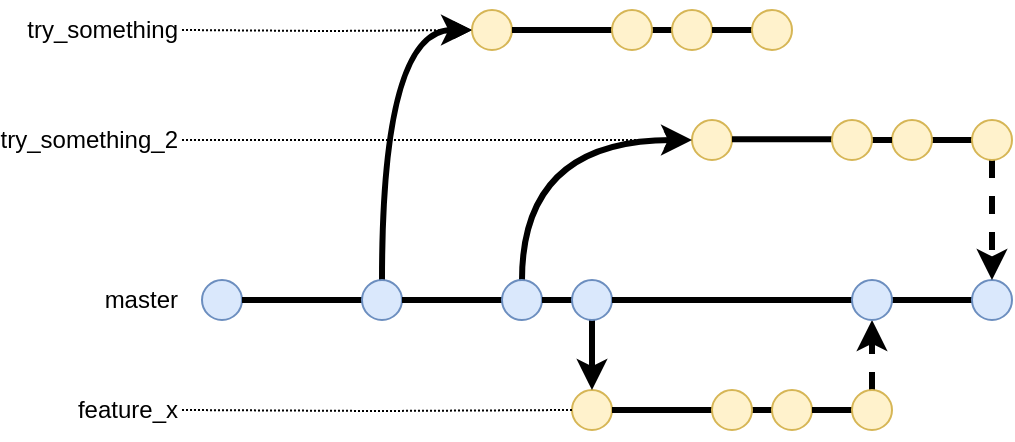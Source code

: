 <mxfile version="25.0.2">
  <diagram name="Page-1" id="3AEyisqIqyRekat88IwF">
    <mxGraphModel dx="637" dy="587" grid="1" gridSize="10" guides="1" tooltips="1" connect="1" arrows="1" fold="1" page="1" pageScale="1" pageWidth="850" pageHeight="1100" math="0" shadow="0">
      <root>
        <mxCell id="0" />
        <mxCell id="1" parent="0" />
        <mxCell id="RW_EFl4ua5fI-EQTaZHF-38" value="" style="endArrow=none;html=1;rounded=0;strokeWidth=3;" edge="1" parent="1" target="RW_EFl4ua5fI-EQTaZHF-36">
          <mxGeometry width="50" height="50" relative="1" as="geometry">
            <mxPoint x="240" y="285" as="sourcePoint" />
            <mxPoint x="760" y="285" as="targetPoint" />
          </mxGeometry>
        </mxCell>
        <mxCell id="RW_EFl4ua5fI-EQTaZHF-36" value="" style="ellipse;whiteSpace=wrap;html=1;aspect=fixed;fillColor=#dae8fc;strokeColor=#6c8ebf;" vertex="1" parent="1">
          <mxGeometry x="210" y="275" width="20" height="20" as="geometry" />
        </mxCell>
        <mxCell id="RW_EFl4ua5fI-EQTaZHF-39" value="master" style="text;html=1;align=right;verticalAlign=middle;whiteSpace=wrap;rounded=0;" vertex="1" parent="1">
          <mxGeometry x="140" y="270" width="60" height="30" as="geometry" />
        </mxCell>
        <mxCell id="RW_EFl4ua5fI-EQTaZHF-67" value="" style="endArrow=none;html=1;rounded=0;strokeWidth=3;" edge="1" parent="1" source="RW_EFl4ua5fI-EQTaZHF-36" target="RW_EFl4ua5fI-EQTaZHF-66">
          <mxGeometry width="50" height="50" relative="1" as="geometry">
            <mxPoint x="230" y="285" as="sourcePoint" />
            <mxPoint x="760" y="285" as="targetPoint" />
          </mxGeometry>
        </mxCell>
        <mxCell id="RW_EFl4ua5fI-EQTaZHF-170" style="edgeStyle=orthogonalEdgeStyle;rounded=0;orthogonalLoop=1;jettySize=auto;html=1;exitX=0.5;exitY=0;exitDx=0;exitDy=0;entryX=0;entryY=0.5;entryDx=0;entryDy=0;curved=1;strokeWidth=3;" edge="1" parent="1" source="RW_EFl4ua5fI-EQTaZHF-66" target="RW_EFl4ua5fI-EQTaZHF-148">
          <mxGeometry relative="1" as="geometry" />
        </mxCell>
        <mxCell id="RW_EFl4ua5fI-EQTaZHF-66" value="" style="ellipse;whiteSpace=wrap;html=1;aspect=fixed;fillColor=#dae8fc;strokeColor=#6c8ebf;" vertex="1" parent="1">
          <mxGeometry x="290" y="275" width="20" height="20" as="geometry" />
        </mxCell>
        <mxCell id="RW_EFl4ua5fI-EQTaZHF-119" value="" style="endArrow=none;html=1;rounded=0;strokeWidth=3;" edge="1" parent="1" source="RW_EFl4ua5fI-EQTaZHF-192" target="RW_EFl4ua5fI-EQTaZHF-118">
          <mxGeometry width="50" height="50" relative="1" as="geometry">
            <mxPoint x="340" y="285" as="sourcePoint" />
            <mxPoint x="760" y="285" as="targetPoint" />
          </mxGeometry>
        </mxCell>
        <mxCell id="RW_EFl4ua5fI-EQTaZHF-118" value="" style="ellipse;whiteSpace=wrap;html=1;aspect=fixed;fillColor=#dae8fc;strokeColor=#6c8ebf;" vertex="1" parent="1">
          <mxGeometry x="595" y="275" width="20" height="20" as="geometry" />
        </mxCell>
        <mxCell id="RW_EFl4ua5fI-EQTaZHF-148" value="" style="ellipse;whiteSpace=wrap;html=1;aspect=fixed;fillColor=#fff2cc;strokeColor=#d6b656;" vertex="1" parent="1">
          <mxGeometry x="345" y="140" width="20" height="20" as="geometry" />
        </mxCell>
        <mxCell id="RW_EFl4ua5fI-EQTaZHF-176" style="edgeStyle=orthogonalEdgeStyle;rounded=0;orthogonalLoop=1;jettySize=auto;html=1;exitX=1;exitY=0.5;exitDx=0;exitDy=0;entryX=0;entryY=0.5;entryDx=0;entryDy=0;dashed=1;dashPattern=1 1;" edge="1" parent="1" target="RW_EFl4ua5fI-EQTaZHF-148">
          <mxGeometry relative="1" as="geometry">
            <mxPoint x="200" y="150" as="sourcePoint" />
          </mxGeometry>
        </mxCell>
        <mxCell id="RW_EFl4ua5fI-EQTaZHF-149" value="try_something" style="text;html=1;align=right;verticalAlign=middle;whiteSpace=wrap;rounded=0;" vertex="1" parent="1">
          <mxGeometry x="140" y="135" width="60" height="30" as="geometry" />
        </mxCell>
        <mxCell id="RW_EFl4ua5fI-EQTaZHF-150" value="" style="endArrow=none;html=1;rounded=0;strokeWidth=3;" edge="1" parent="1" source="RW_EFl4ua5fI-EQTaZHF-153" target="RW_EFl4ua5fI-EQTaZHF-151">
          <mxGeometry width="50" height="50" relative="1" as="geometry">
            <mxPoint x="365" y="150" as="sourcePoint" />
            <mxPoint x="835" y="150" as="targetPoint" />
          </mxGeometry>
        </mxCell>
        <mxCell id="RW_EFl4ua5fI-EQTaZHF-151" value="" style="ellipse;whiteSpace=wrap;html=1;aspect=fixed;fillColor=#fff2cc;strokeColor=#d6b656;" vertex="1" parent="1">
          <mxGeometry x="445" y="140" width="20" height="20" as="geometry" />
        </mxCell>
        <mxCell id="RW_EFl4ua5fI-EQTaZHF-152" value="" style="endArrow=none;html=1;rounded=0;strokeWidth=3;" edge="1" parent="1" source="RW_EFl4ua5fI-EQTaZHF-148" target="RW_EFl4ua5fI-EQTaZHF-153">
          <mxGeometry width="50" height="50" relative="1" as="geometry">
            <mxPoint x="365" y="150" as="sourcePoint" />
            <mxPoint x="445" y="150" as="targetPoint" />
          </mxGeometry>
        </mxCell>
        <mxCell id="RW_EFl4ua5fI-EQTaZHF-153" value="" style="ellipse;whiteSpace=wrap;html=1;aspect=fixed;fillColor=#fff2cc;strokeColor=#d6b656;" vertex="1" parent="1">
          <mxGeometry x="415" y="140" width="20" height="20" as="geometry" />
        </mxCell>
        <mxCell id="RW_EFl4ua5fI-EQTaZHF-154" value="" style="endArrow=none;html=1;rounded=0;strokeWidth=3;" edge="1" parent="1" source="RW_EFl4ua5fI-EQTaZHF-151" target="RW_EFl4ua5fI-EQTaZHF-155">
          <mxGeometry width="50" height="50" relative="1" as="geometry">
            <mxPoint x="465" y="150" as="sourcePoint" />
            <mxPoint x="835" y="150" as="targetPoint" />
          </mxGeometry>
        </mxCell>
        <mxCell id="RW_EFl4ua5fI-EQTaZHF-155" value="" style="ellipse;whiteSpace=wrap;html=1;aspect=fixed;fillColor=#fff2cc;strokeColor=#d6b656;" vertex="1" parent="1">
          <mxGeometry x="485" y="140" width="20" height="20" as="geometry" />
        </mxCell>
        <mxCell id="RW_EFl4ua5fI-EQTaZHF-160" value="" style="ellipse;whiteSpace=wrap;html=1;aspect=fixed;fillColor=#fff2cc;strokeColor=#d6b656;" vertex="1" parent="1">
          <mxGeometry x="455" y="195" width="20" height="20" as="geometry" />
        </mxCell>
        <mxCell id="RW_EFl4ua5fI-EQTaZHF-177" style="edgeStyle=orthogonalEdgeStyle;rounded=0;orthogonalLoop=1;jettySize=auto;html=1;exitX=1;exitY=0.5;exitDx=0;exitDy=0;dashed=1;dashPattern=1 1;" edge="1" parent="1" source="RW_EFl4ua5fI-EQTaZHF-161">
          <mxGeometry relative="1" as="geometry">
            <mxPoint x="450" y="205" as="targetPoint" />
          </mxGeometry>
        </mxCell>
        <mxCell id="RW_EFl4ua5fI-EQTaZHF-161" value="try_something_2" style="text;html=1;align=right;verticalAlign=middle;whiteSpace=wrap;rounded=0;" vertex="1" parent="1">
          <mxGeometry x="140" y="190" width="60" height="30" as="geometry" />
        </mxCell>
        <mxCell id="RW_EFl4ua5fI-EQTaZHF-172" style="edgeStyle=orthogonalEdgeStyle;rounded=0;orthogonalLoop=1;jettySize=auto;html=1;exitX=1;exitY=0.5;exitDx=0;exitDy=0;entryX=0;entryY=0.5;entryDx=0;entryDy=0;endArrow=none;endFill=0;strokeWidth=3;" edge="1" parent="1" source="RW_EFl4ua5fI-EQTaZHF-163" target="RW_EFl4ua5fI-EQTaZHF-167">
          <mxGeometry relative="1" as="geometry" />
        </mxCell>
        <mxCell id="RW_EFl4ua5fI-EQTaZHF-163" value="" style="ellipse;whiteSpace=wrap;html=1;aspect=fixed;fillColor=#fff2cc;strokeColor=#d6b656;" vertex="1" parent="1">
          <mxGeometry x="555" y="195" width="20" height="20" as="geometry" />
        </mxCell>
        <mxCell id="RW_EFl4ua5fI-EQTaZHF-164" value="" style="endArrow=none;html=1;rounded=0;strokeWidth=3;" edge="1" parent="1">
          <mxGeometry width="50" height="50" relative="1" as="geometry">
            <mxPoint x="475" y="204.66" as="sourcePoint" />
            <mxPoint x="525" y="204.66" as="targetPoint" />
          </mxGeometry>
        </mxCell>
        <mxCell id="RW_EFl4ua5fI-EQTaZHF-171" style="edgeStyle=orthogonalEdgeStyle;rounded=0;orthogonalLoop=1;jettySize=auto;html=1;exitX=1;exitY=0.5;exitDx=0;exitDy=0;entryX=0;entryY=0.5;entryDx=0;entryDy=0;endArrow=none;endFill=0;strokeWidth=3;" edge="1" parent="1" source="RW_EFl4ua5fI-EQTaZHF-165" target="RW_EFl4ua5fI-EQTaZHF-163">
          <mxGeometry relative="1" as="geometry" />
        </mxCell>
        <mxCell id="RW_EFl4ua5fI-EQTaZHF-165" value="" style="ellipse;whiteSpace=wrap;html=1;aspect=fixed;fillColor=#fff2cc;strokeColor=#d6b656;" vertex="1" parent="1">
          <mxGeometry x="525" y="195" width="20" height="20" as="geometry" />
        </mxCell>
        <mxCell id="RW_EFl4ua5fI-EQTaZHF-178" style="edgeStyle=orthogonalEdgeStyle;rounded=0;orthogonalLoop=1;jettySize=auto;html=1;exitX=0.5;exitY=1;exitDx=0;exitDy=0;strokeWidth=3;dashed=1;" edge="1" parent="1" source="RW_EFl4ua5fI-EQTaZHF-167" target="RW_EFl4ua5fI-EQTaZHF-118">
          <mxGeometry relative="1" as="geometry" />
        </mxCell>
        <mxCell id="RW_EFl4ua5fI-EQTaZHF-167" value="" style="ellipse;whiteSpace=wrap;html=1;aspect=fixed;fillColor=#fff2cc;strokeColor=#d6b656;" vertex="1" parent="1">
          <mxGeometry x="595" y="195" width="20" height="20" as="geometry" />
        </mxCell>
        <mxCell id="RW_EFl4ua5fI-EQTaZHF-169" value="" style="endArrow=none;html=1;rounded=0;strokeWidth=3;" edge="1" parent="1" source="RW_EFl4ua5fI-EQTaZHF-66" target="RW_EFl4ua5fI-EQTaZHF-168">
          <mxGeometry width="50" height="50" relative="1" as="geometry">
            <mxPoint x="340" y="285" as="sourcePoint" />
            <mxPoint x="590" y="285" as="targetPoint" />
          </mxGeometry>
        </mxCell>
        <mxCell id="RW_EFl4ua5fI-EQTaZHF-175" style="edgeStyle=orthogonalEdgeStyle;rounded=0;orthogonalLoop=1;jettySize=auto;html=1;exitX=0.5;exitY=0;exitDx=0;exitDy=0;entryX=0;entryY=0.5;entryDx=0;entryDy=0;curved=1;strokeWidth=3;" edge="1" parent="1" source="RW_EFl4ua5fI-EQTaZHF-168" target="RW_EFl4ua5fI-EQTaZHF-160">
          <mxGeometry relative="1" as="geometry" />
        </mxCell>
        <mxCell id="RW_EFl4ua5fI-EQTaZHF-168" value="" style="ellipse;whiteSpace=wrap;html=1;aspect=fixed;fillColor=#dae8fc;strokeColor=#6c8ebf;" vertex="1" parent="1">
          <mxGeometry x="360" y="275" width="20" height="20" as="geometry" />
        </mxCell>
        <mxCell id="RW_EFl4ua5fI-EQTaZHF-180" value="" style="ellipse;whiteSpace=wrap;html=1;aspect=fixed;fillColor=#fff2cc;strokeColor=#d6b656;" vertex="1" parent="1">
          <mxGeometry x="395" y="330" width="20" height="20" as="geometry" />
        </mxCell>
        <mxCell id="RW_EFl4ua5fI-EQTaZHF-181" style="edgeStyle=orthogonalEdgeStyle;rounded=0;orthogonalLoop=1;jettySize=auto;html=1;exitX=1;exitY=0.5;exitDx=0;exitDy=0;entryX=0;entryY=0.5;entryDx=0;entryDy=0;dashed=1;dashPattern=1 1;endArrow=none;endFill=0;" edge="1" parent="1" target="RW_EFl4ua5fI-EQTaZHF-180">
          <mxGeometry relative="1" as="geometry">
            <mxPoint x="200" y="340" as="sourcePoint" />
          </mxGeometry>
        </mxCell>
        <mxCell id="RW_EFl4ua5fI-EQTaZHF-182" value="" style="endArrow=none;html=1;rounded=0;strokeWidth=3;" edge="1" parent="1" source="RW_EFl4ua5fI-EQTaZHF-185" target="RW_EFl4ua5fI-EQTaZHF-183">
          <mxGeometry width="50" height="50" relative="1" as="geometry">
            <mxPoint x="415" y="340" as="sourcePoint" />
            <mxPoint x="885" y="340" as="targetPoint" />
          </mxGeometry>
        </mxCell>
        <mxCell id="RW_EFl4ua5fI-EQTaZHF-183" value="" style="ellipse;whiteSpace=wrap;html=1;aspect=fixed;fillColor=#fff2cc;strokeColor=#d6b656;" vertex="1" parent="1">
          <mxGeometry x="495" y="330" width="20" height="20" as="geometry" />
        </mxCell>
        <mxCell id="RW_EFl4ua5fI-EQTaZHF-184" value="" style="endArrow=none;html=1;rounded=0;strokeWidth=3;" edge="1" parent="1" source="RW_EFl4ua5fI-EQTaZHF-180" target="RW_EFl4ua5fI-EQTaZHF-185">
          <mxGeometry width="50" height="50" relative="1" as="geometry">
            <mxPoint x="415" y="340" as="sourcePoint" />
            <mxPoint x="495" y="340" as="targetPoint" />
          </mxGeometry>
        </mxCell>
        <mxCell id="RW_EFl4ua5fI-EQTaZHF-185" value="" style="ellipse;whiteSpace=wrap;html=1;aspect=fixed;fillColor=#fff2cc;strokeColor=#d6b656;" vertex="1" parent="1">
          <mxGeometry x="465" y="330" width="20" height="20" as="geometry" />
        </mxCell>
        <mxCell id="RW_EFl4ua5fI-EQTaZHF-186" value="" style="endArrow=none;html=1;rounded=0;strokeWidth=3;" edge="1" parent="1" source="RW_EFl4ua5fI-EQTaZHF-183" target="RW_EFl4ua5fI-EQTaZHF-187">
          <mxGeometry width="50" height="50" relative="1" as="geometry">
            <mxPoint x="515" y="340" as="sourcePoint" />
            <mxPoint x="885" y="340" as="targetPoint" />
          </mxGeometry>
        </mxCell>
        <mxCell id="RW_EFl4ua5fI-EQTaZHF-195" style="edgeStyle=orthogonalEdgeStyle;rounded=0;orthogonalLoop=1;jettySize=auto;html=1;exitX=0.5;exitY=0;exitDx=0;exitDy=0;entryX=0.5;entryY=1;entryDx=0;entryDy=0;strokeWidth=3;dashed=1;" edge="1" parent="1" source="RW_EFl4ua5fI-EQTaZHF-187" target="RW_EFl4ua5fI-EQTaZHF-192">
          <mxGeometry relative="1" as="geometry" />
        </mxCell>
        <mxCell id="RW_EFl4ua5fI-EQTaZHF-187" value="" style="ellipse;whiteSpace=wrap;html=1;aspect=fixed;fillColor=#fff2cc;strokeColor=#d6b656;" vertex="1" parent="1">
          <mxGeometry x="535" y="330" width="20" height="20" as="geometry" />
        </mxCell>
        <mxCell id="RW_EFl4ua5fI-EQTaZHF-188" value="feature_x" style="text;html=1;align=right;verticalAlign=middle;whiteSpace=wrap;rounded=0;" vertex="1" parent="1">
          <mxGeometry x="140" y="325" width="60" height="30" as="geometry" />
        </mxCell>
        <mxCell id="RW_EFl4ua5fI-EQTaZHF-190" value="" style="endArrow=none;html=1;rounded=0;strokeWidth=3;" edge="1" parent="1" source="RW_EFl4ua5fI-EQTaZHF-168" target="RW_EFl4ua5fI-EQTaZHF-189">
          <mxGeometry width="50" height="50" relative="1" as="geometry">
            <mxPoint x="380" y="285" as="sourcePoint" />
            <mxPoint x="595" y="285" as="targetPoint" />
          </mxGeometry>
        </mxCell>
        <mxCell id="RW_EFl4ua5fI-EQTaZHF-191" style="edgeStyle=orthogonalEdgeStyle;rounded=0;orthogonalLoop=1;jettySize=auto;html=1;exitX=0.5;exitY=1;exitDx=0;exitDy=0;entryX=0.5;entryY=0;entryDx=0;entryDy=0;strokeWidth=3;" edge="1" parent="1" source="RW_EFl4ua5fI-EQTaZHF-189" target="RW_EFl4ua5fI-EQTaZHF-180">
          <mxGeometry relative="1" as="geometry" />
        </mxCell>
        <mxCell id="RW_EFl4ua5fI-EQTaZHF-189" value="" style="ellipse;whiteSpace=wrap;html=1;aspect=fixed;fillColor=#dae8fc;strokeColor=#6c8ebf;" vertex="1" parent="1">
          <mxGeometry x="395" y="275" width="20" height="20" as="geometry" />
        </mxCell>
        <mxCell id="RW_EFl4ua5fI-EQTaZHF-194" value="" style="endArrow=none;html=1;rounded=0;strokeWidth=3;" edge="1" parent="1" source="RW_EFl4ua5fI-EQTaZHF-189" target="RW_EFl4ua5fI-EQTaZHF-192">
          <mxGeometry width="50" height="50" relative="1" as="geometry">
            <mxPoint x="415" y="285" as="sourcePoint" />
            <mxPoint x="595" y="285" as="targetPoint" />
          </mxGeometry>
        </mxCell>
        <mxCell id="RW_EFl4ua5fI-EQTaZHF-192" value="" style="ellipse;whiteSpace=wrap;html=1;aspect=fixed;fillColor=#dae8fc;strokeColor=#6c8ebf;" vertex="1" parent="1">
          <mxGeometry x="535" y="275" width="20" height="20" as="geometry" />
        </mxCell>
      </root>
    </mxGraphModel>
  </diagram>
</mxfile>
